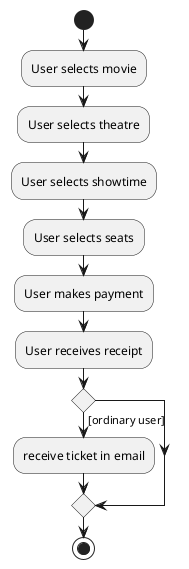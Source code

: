 @startuml
start
:User selects movie;

:User selects theatre;

:User selects showtime;

:User selects seats;

:User makes payment;

:User receives receipt;

if () then ([ordinary user])
    :receive ticket in email;
else ()
endif
stop
@enduml
